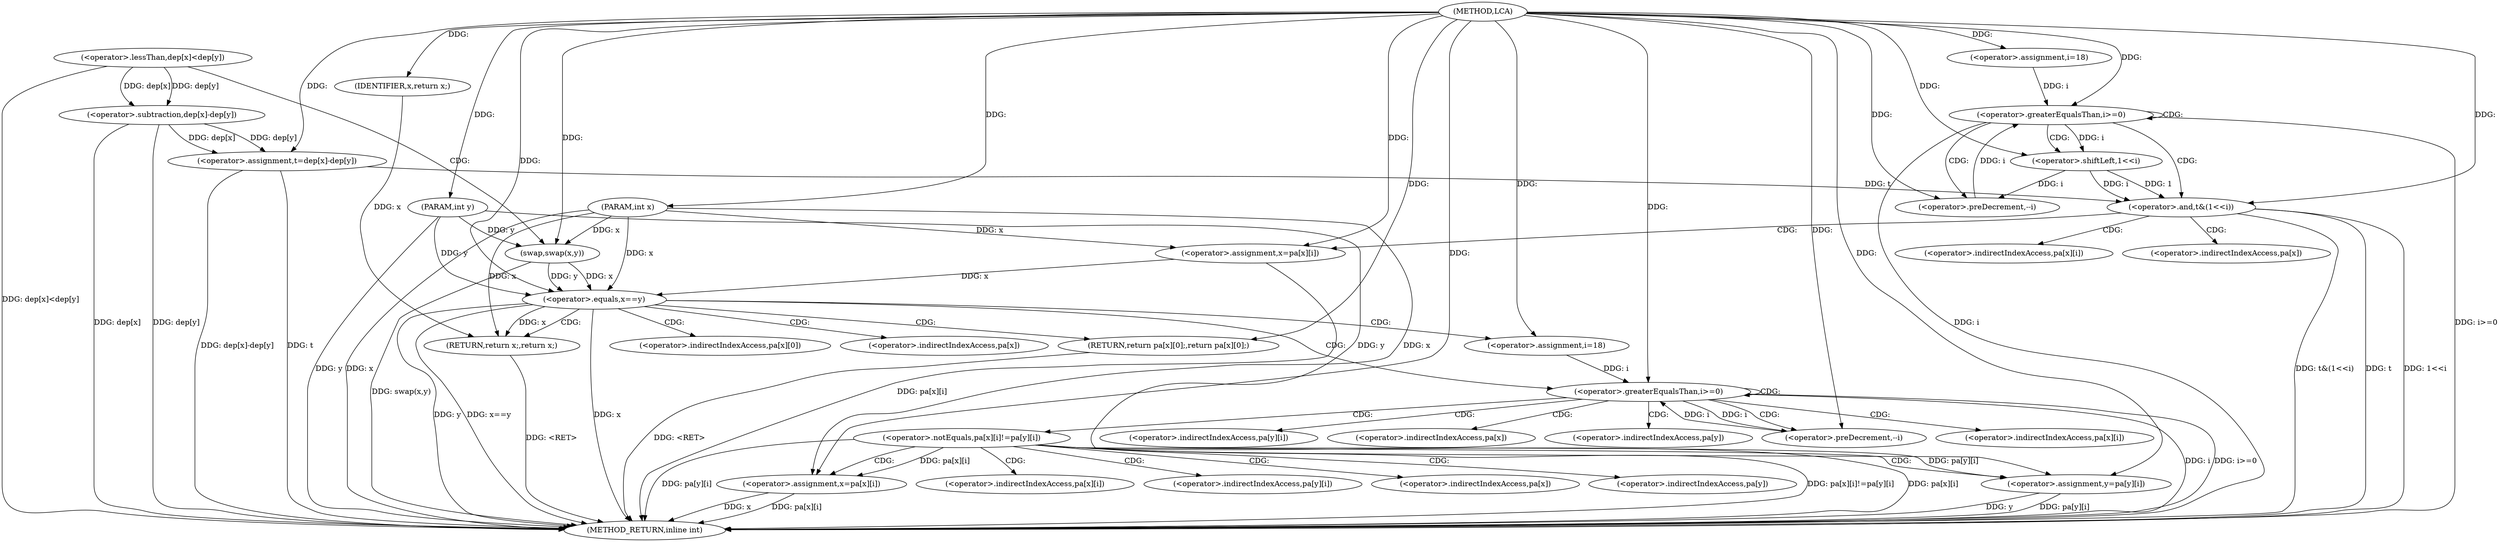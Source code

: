 digraph "LCA" {  
"1000101" [label = "(METHOD,LCA)" ]
"1000198" [label = "(METHOD_RETURN,inline int)" ]
"1000102" [label = "(PARAM,int x)" ]
"1000103" [label = "(PARAM,int y)" ]
"1000117" [label = "(<operator>.assignment,t=dep[x]-dep[y])" ]
"1000192" [label = "(RETURN,return pa[x][0];,return pa[x][0];)" ]
"1000106" [label = "(<operator>.lessThan,dep[x]<dep[y])" ]
"1000113" [label = "(swap,swap(x,y))" ]
"1000128" [label = "(<operator>.assignment,i=18)" ]
"1000131" [label = "(<operator>.greaterEqualsThan,i>=0)" ]
"1000134" [label = "(<operator>.preDecrement,--i)" ]
"1000150" [label = "(<operator>.equals,x==y)" ]
"1000153" [label = "(RETURN,return x;,return x;)" ]
"1000157" [label = "(<operator>.assignment,i=18)" ]
"1000160" [label = "(<operator>.greaterEqualsThan,i>=0)" ]
"1000163" [label = "(<operator>.preDecrement,--i)" ]
"1000119" [label = "(<operator>.subtraction,dep[x]-dep[y])" ]
"1000137" [label = "(<operator>.and,t&(1<<i))" ]
"1000142" [label = "(<operator>.assignment,x=pa[x][i])" ]
"1000154" [label = "(IDENTIFIER,x,return x;)" ]
"1000166" [label = "(<operator>.notEquals,pa[x][i]!=pa[y][i])" ]
"1000178" [label = "(<operator>.assignment,x=pa[x][i])" ]
"1000185" [label = "(<operator>.assignment,y=pa[y][i])" ]
"1000139" [label = "(<operator>.shiftLeft,1<<i)" ]
"1000193" [label = "(<operator>.indirectIndexAccess,pa[x][0])" ]
"1000194" [label = "(<operator>.indirectIndexAccess,pa[x])" ]
"1000144" [label = "(<operator>.indirectIndexAccess,pa[x][i])" ]
"1000167" [label = "(<operator>.indirectIndexAccess,pa[x][i])" ]
"1000172" [label = "(<operator>.indirectIndexAccess,pa[y][i])" ]
"1000145" [label = "(<operator>.indirectIndexAccess,pa[x])" ]
"1000168" [label = "(<operator>.indirectIndexAccess,pa[x])" ]
"1000173" [label = "(<operator>.indirectIndexAccess,pa[y])" ]
"1000180" [label = "(<operator>.indirectIndexAccess,pa[x][i])" ]
"1000187" [label = "(<operator>.indirectIndexAccess,pa[y][i])" ]
"1000181" [label = "(<operator>.indirectIndexAccess,pa[x])" ]
"1000188" [label = "(<operator>.indirectIndexAccess,pa[y])" ]
  "1000153" -> "1000198"  [ label = "DDG: <RET>"] 
  "1000102" -> "1000198"  [ label = "DDG: x"] 
  "1000103" -> "1000198"  [ label = "DDG: y"] 
  "1000106" -> "1000198"  [ label = "DDG: dep[x]<dep[y]"] 
  "1000113" -> "1000198"  [ label = "DDG: swap(x,y)"] 
  "1000117" -> "1000198"  [ label = "DDG: t"] 
  "1000119" -> "1000198"  [ label = "DDG: dep[x]"] 
  "1000119" -> "1000198"  [ label = "DDG: dep[y]"] 
  "1000117" -> "1000198"  [ label = "DDG: dep[x]-dep[y]"] 
  "1000131" -> "1000198"  [ label = "DDG: i"] 
  "1000131" -> "1000198"  [ label = "DDG: i>=0"] 
  "1000150" -> "1000198"  [ label = "DDG: x"] 
  "1000150" -> "1000198"  [ label = "DDG: y"] 
  "1000150" -> "1000198"  [ label = "DDG: x==y"] 
  "1000160" -> "1000198"  [ label = "DDG: i"] 
  "1000160" -> "1000198"  [ label = "DDG: i>=0"] 
  "1000166" -> "1000198"  [ label = "DDG: pa[x][i]"] 
  "1000166" -> "1000198"  [ label = "DDG: pa[y][i]"] 
  "1000166" -> "1000198"  [ label = "DDG: pa[x][i]!=pa[y][i]"] 
  "1000178" -> "1000198"  [ label = "DDG: x"] 
  "1000178" -> "1000198"  [ label = "DDG: pa[x][i]"] 
  "1000185" -> "1000198"  [ label = "DDG: y"] 
  "1000185" -> "1000198"  [ label = "DDG: pa[y][i]"] 
  "1000137" -> "1000198"  [ label = "DDG: t"] 
  "1000137" -> "1000198"  [ label = "DDG: 1<<i"] 
  "1000137" -> "1000198"  [ label = "DDG: t&(1<<i)"] 
  "1000142" -> "1000198"  [ label = "DDG: pa[x][i]"] 
  "1000192" -> "1000198"  [ label = "DDG: <RET>"] 
  "1000101" -> "1000102"  [ label = "DDG: "] 
  "1000101" -> "1000103"  [ label = "DDG: "] 
  "1000119" -> "1000117"  [ label = "DDG: dep[x]"] 
  "1000119" -> "1000117"  [ label = "DDG: dep[y]"] 
  "1000101" -> "1000192"  [ label = "DDG: "] 
  "1000101" -> "1000117"  [ label = "DDG: "] 
  "1000101" -> "1000128"  [ label = "DDG: "] 
  "1000154" -> "1000153"  [ label = "DDG: x"] 
  "1000150" -> "1000153"  [ label = "DDG: x"] 
  "1000102" -> "1000153"  [ label = "DDG: x"] 
  "1000101" -> "1000157"  [ label = "DDG: "] 
  "1000102" -> "1000113"  [ label = "DDG: x"] 
  "1000101" -> "1000113"  [ label = "DDG: "] 
  "1000103" -> "1000113"  [ label = "DDG: y"] 
  "1000106" -> "1000119"  [ label = "DDG: dep[x]"] 
  "1000106" -> "1000119"  [ label = "DDG: dep[y]"] 
  "1000128" -> "1000131"  [ label = "DDG: i"] 
  "1000134" -> "1000131"  [ label = "DDG: i"] 
  "1000101" -> "1000131"  [ label = "DDG: "] 
  "1000139" -> "1000134"  [ label = "DDG: i"] 
  "1000101" -> "1000134"  [ label = "DDG: "] 
  "1000113" -> "1000150"  [ label = "DDG: x"] 
  "1000142" -> "1000150"  [ label = "DDG: x"] 
  "1000102" -> "1000150"  [ label = "DDG: x"] 
  "1000101" -> "1000150"  [ label = "DDG: "] 
  "1000113" -> "1000150"  [ label = "DDG: y"] 
  "1000103" -> "1000150"  [ label = "DDG: y"] 
  "1000101" -> "1000154"  [ label = "DDG: "] 
  "1000157" -> "1000160"  [ label = "DDG: i"] 
  "1000163" -> "1000160"  [ label = "DDG: i"] 
  "1000101" -> "1000160"  [ label = "DDG: "] 
  "1000160" -> "1000163"  [ label = "DDG: i"] 
  "1000101" -> "1000163"  [ label = "DDG: "] 
  "1000117" -> "1000137"  [ label = "DDG: t"] 
  "1000101" -> "1000137"  [ label = "DDG: "] 
  "1000139" -> "1000137"  [ label = "DDG: i"] 
  "1000139" -> "1000137"  [ label = "DDG: 1"] 
  "1000102" -> "1000142"  [ label = "DDG: x"] 
  "1000101" -> "1000142"  [ label = "DDG: "] 
  "1000166" -> "1000178"  [ label = "DDG: pa[x][i]"] 
  "1000166" -> "1000185"  [ label = "DDG: pa[y][i]"] 
  "1000101" -> "1000139"  [ label = "DDG: "] 
  "1000131" -> "1000139"  [ label = "DDG: i"] 
  "1000102" -> "1000178"  [ label = "DDG: x"] 
  "1000101" -> "1000178"  [ label = "DDG: "] 
  "1000103" -> "1000185"  [ label = "DDG: y"] 
  "1000101" -> "1000185"  [ label = "DDG: "] 
  "1000106" -> "1000113"  [ label = "CDG: "] 
  "1000131" -> "1000139"  [ label = "CDG: "] 
  "1000131" -> "1000131"  [ label = "CDG: "] 
  "1000131" -> "1000137"  [ label = "CDG: "] 
  "1000131" -> "1000134"  [ label = "CDG: "] 
  "1000150" -> "1000153"  [ label = "CDG: "] 
  "1000150" -> "1000157"  [ label = "CDG: "] 
  "1000150" -> "1000160"  [ label = "CDG: "] 
  "1000150" -> "1000193"  [ label = "CDG: "] 
  "1000150" -> "1000194"  [ label = "CDG: "] 
  "1000150" -> "1000192"  [ label = "CDG: "] 
  "1000160" -> "1000166"  [ label = "CDG: "] 
  "1000160" -> "1000172"  [ label = "CDG: "] 
  "1000160" -> "1000163"  [ label = "CDG: "] 
  "1000160" -> "1000168"  [ label = "CDG: "] 
  "1000160" -> "1000167"  [ label = "CDG: "] 
  "1000160" -> "1000173"  [ label = "CDG: "] 
  "1000160" -> "1000160"  [ label = "CDG: "] 
  "1000137" -> "1000142"  [ label = "CDG: "] 
  "1000137" -> "1000144"  [ label = "CDG: "] 
  "1000137" -> "1000145"  [ label = "CDG: "] 
  "1000166" -> "1000180"  [ label = "CDG: "] 
  "1000166" -> "1000178"  [ label = "CDG: "] 
  "1000166" -> "1000188"  [ label = "CDG: "] 
  "1000166" -> "1000187"  [ label = "CDG: "] 
  "1000166" -> "1000181"  [ label = "CDG: "] 
  "1000166" -> "1000185"  [ label = "CDG: "] 
}
